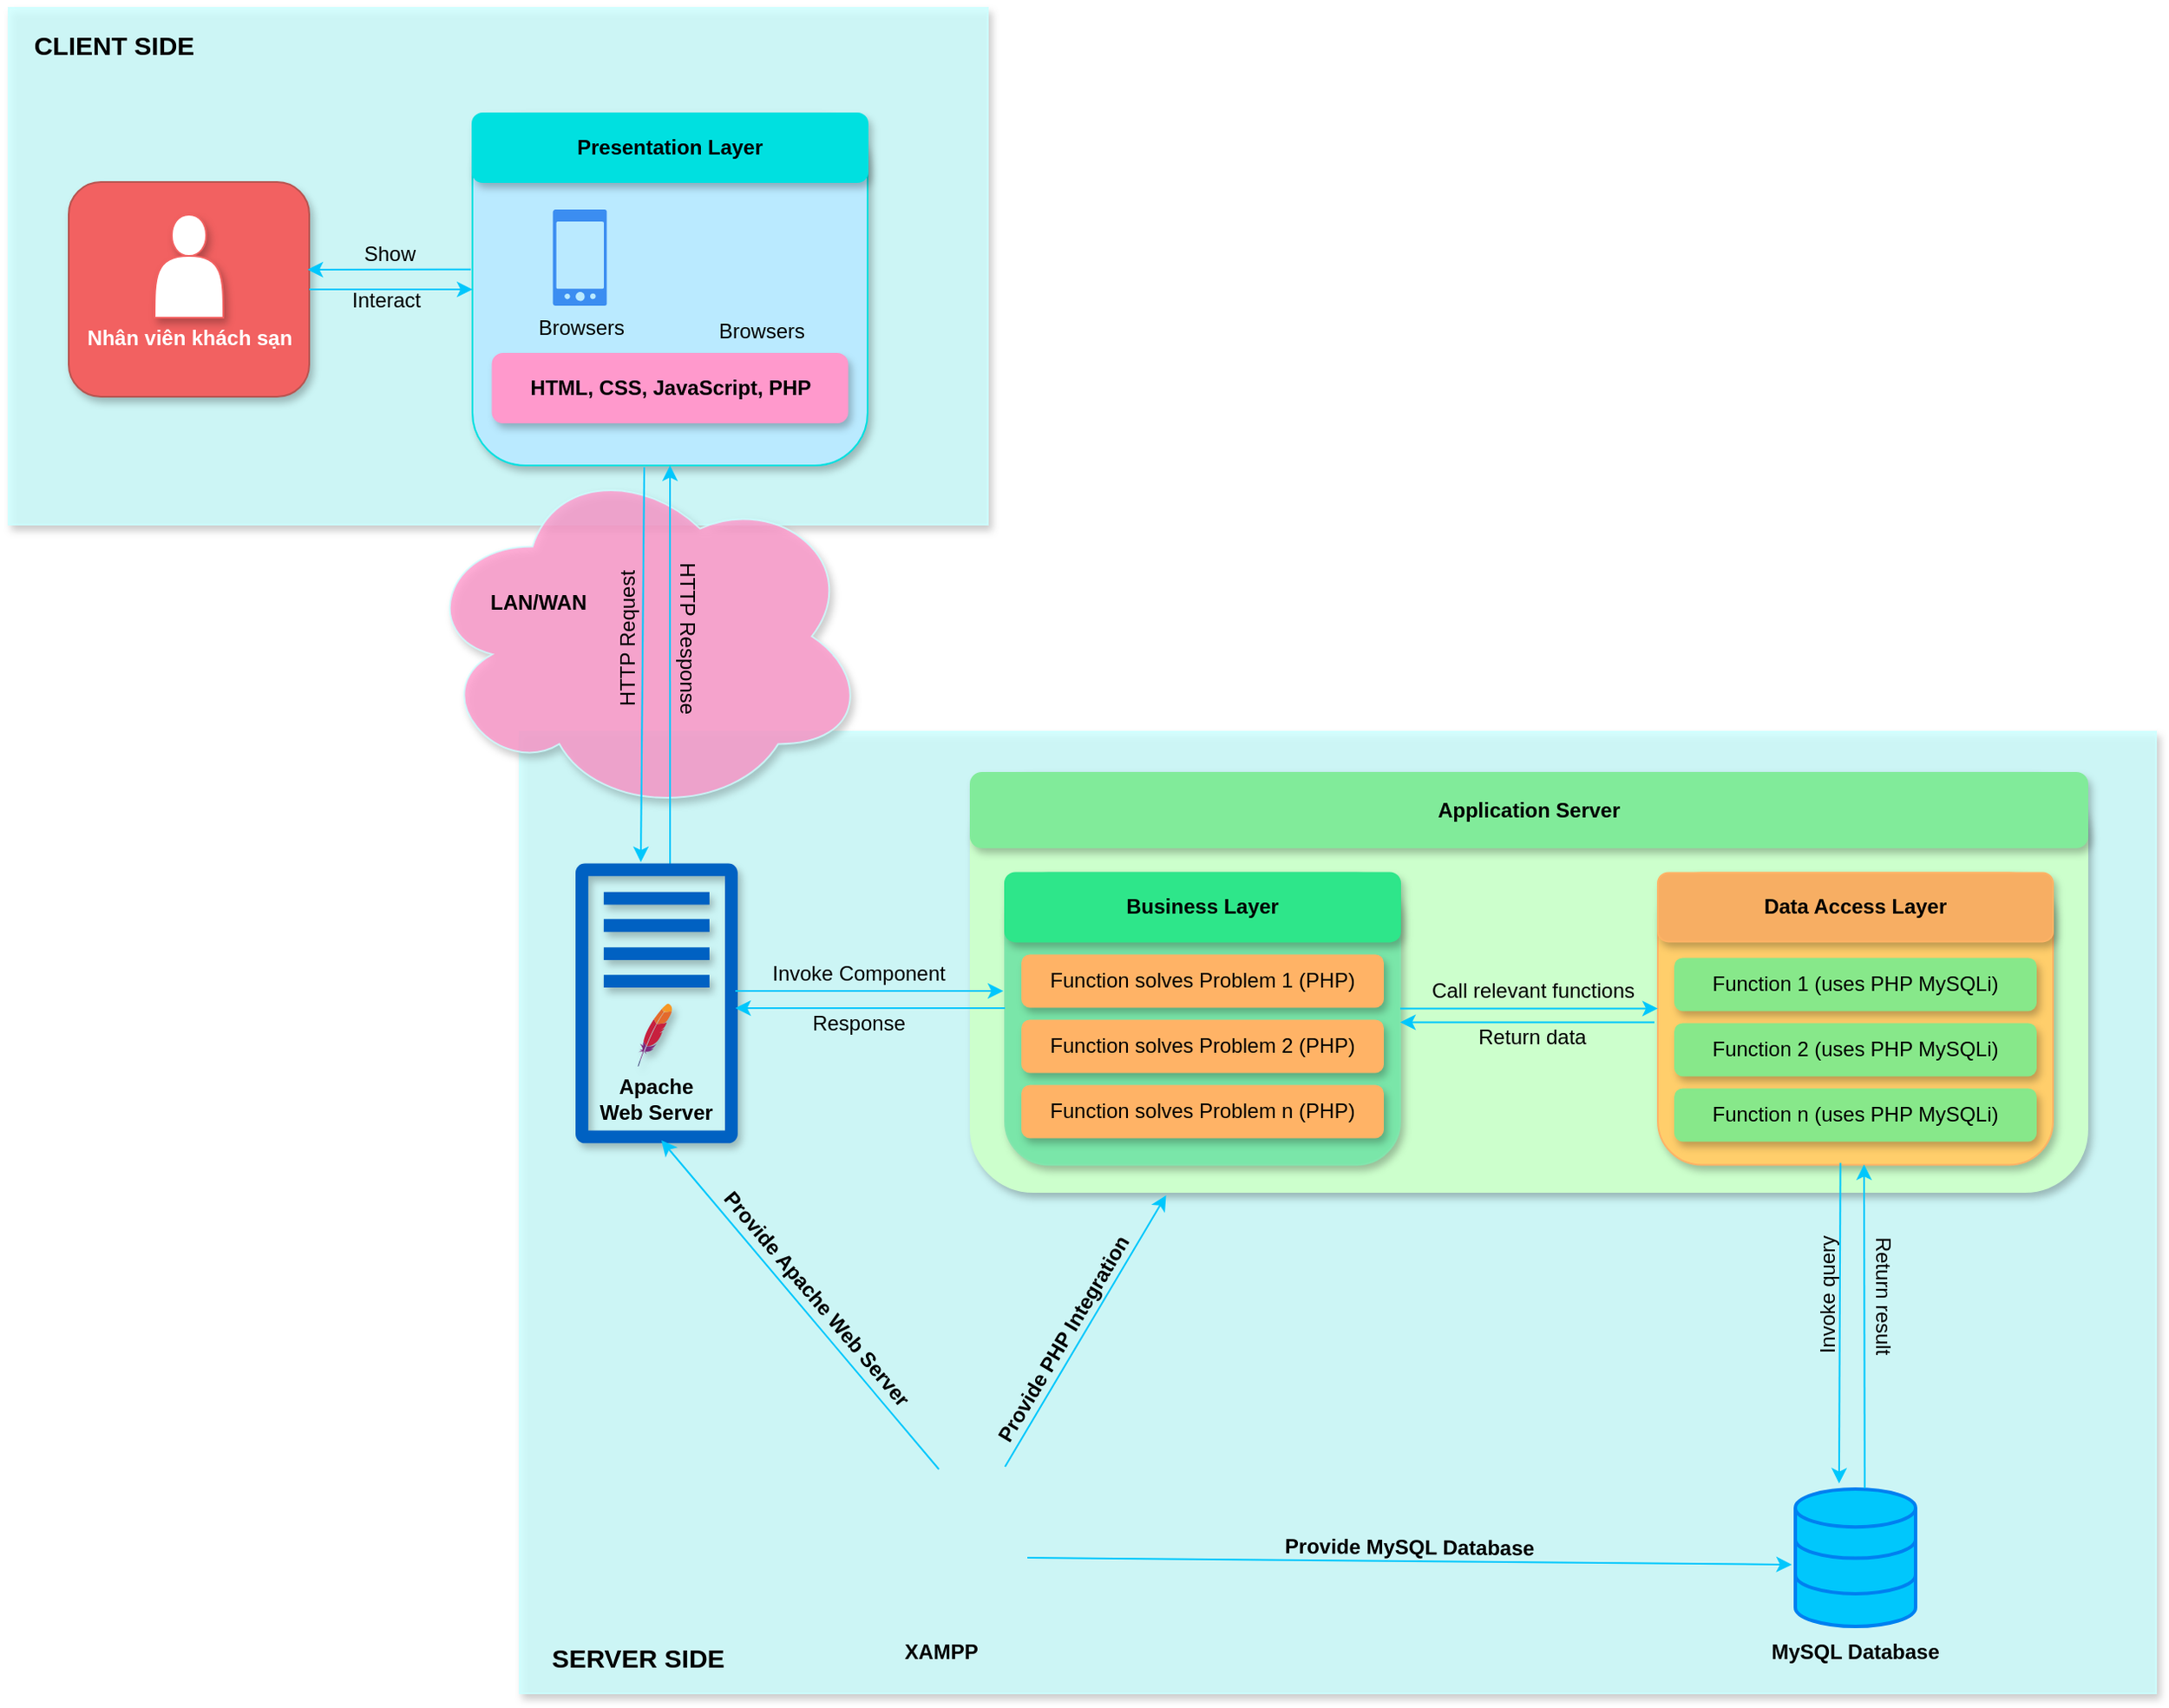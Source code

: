 <mxfile version="20.8.3" type="device"><diagram id="HdwSejOa2n3iNjryJQcV" name="Page-1"><mxGraphModel dx="1750" dy="2077" grid="1" gridSize="10" guides="1" tooltips="1" connect="1" arrows="1" fold="1" page="1" pageScale="1" pageWidth="827" pageHeight="1169" math="0" shadow="0"><root><mxCell id="0"/><mxCell id="1" parent="0"/><mxCell id="mdtAdduW-wJRp95FK6BG-73" value="" style="rounded=0;whiteSpace=wrap;html=1;shadow=1;labelBackgroundColor=none;sketch=0;strokeColor=#CCFFFF;fillColor=#CCFFFF;opacity=80;textOpacity=80;" parent="1" vertex="1"><mxGeometry x="220" y="-181.5" width="570" height="301" as="geometry"/></mxCell><mxCell id="mdtAdduW-wJRp95FK6BG-69" value="" style="rounded=0;whiteSpace=wrap;html=1;shadow=1;sketch=0;strokeColor=#CCFFFF;fillColor=#CCFFFF;opacity=80;" parent="1" vertex="1"><mxGeometry x="517.5" y="240" width="952.5" height="560" as="geometry"/></mxCell><mxCell id="mdtAdduW-wJRp95FK6BG-74" value="" style="ellipse;shape=cloud;whiteSpace=wrap;html=1;shadow=1;labelBackgroundColor=none;sketch=0;strokeColor=#CCFFFF;fillColor=#FF99CC;opacity=80;" parent="1" vertex="1"><mxGeometry x="460" y="80" width="260" height="209" as="geometry"/></mxCell><mxCell id="mdtAdduW-wJRp95FK6BG-52" value="" style="rounded=1;whiteSpace=wrap;html=1;fillColor=#CCFFCC;strokeColor=#CCFFCC;shadow=1;" parent="1" vertex="1"><mxGeometry x="780" y="264" width="650" height="244" as="geometry"/></mxCell><mxCell id="3" value="" style="rounded=1;whiteSpace=wrap;html=1;fillColor=#F26161;strokeColor=#b85450;shadow=1;" parent="1" vertex="1"><mxGeometry x="255" y="-80" width="140" height="125" as="geometry"/></mxCell><mxCell id="4" value="" style="rounded=1;whiteSpace=wrap;html=1;fillColor=#BAEAFF;strokeColor=#00E0E0;shadow=1;" parent="1" vertex="1"><mxGeometry x="490" y="-120" width="230" height="205" as="geometry"/></mxCell><mxCell id="5" value="&lt;b&gt;Presentation Layer&lt;/b&gt;" style="rounded=1;whiteSpace=wrap;html=1;sketch=0;shadow=1;glass=0;fillColor=#00E0E0;strokeColor=#00E0E0;" parent="1" vertex="1"><mxGeometry x="490" y="-120" width="230" height="40" as="geometry"/></mxCell><mxCell id="6" value="" style="shape=image;html=1;verticalAlign=top;verticalLabelPosition=bottom;labelBackgroundColor=#ffffff;imageAspect=0;aspect=fixed;image=https://cdn2.iconfinder.com/data/icons/whcompare-isometric-web-hosting-servers/50/web-browser-on-laptop-128.png;rounded=1;shadow=0;glass=0;sketch=0;" parent="1" vertex="1"><mxGeometry x="622.5" y="-70" width="68" height="68" as="geometry"/></mxCell><mxCell id="7" value="Browsers" style="text;html=1;align=center;verticalAlign=middle;resizable=0;points=[];autosize=1;strokeColor=none;fillColor=none;" parent="1" vertex="1"><mxGeometry x="622.5" y="-8" width="70" height="30" as="geometry"/></mxCell><mxCell id="8" value="" style="sketch=0;html=1;aspect=fixed;strokeColor=none;shadow=0;align=center;verticalAlign=top;fillColor=#3B8DF1;shape=mxgraph.gcp2.phone_android;rounded=1;glass=0;" parent="1" vertex="1"><mxGeometry x="536.82" y="-64" width="31.36" height="56" as="geometry"/></mxCell><mxCell id="9" value="" style="shape=actor;whiteSpace=wrap;html=1;rounded=1;shadow=1;glass=0;sketch=0;strokeColor=#F26161;" parent="1" vertex="1"><mxGeometry x="305" y="-61" width="40" height="60" as="geometry"/></mxCell><mxCell id="10" value="&lt;b&gt;Nhân viên khách sạn&lt;/b&gt;" style="text;html=1;align=center;verticalAlign=middle;resizable=0;points=[];autosize=1;strokeColor=none;fillColor=none;fontColor=#FFFFFF;shadow=1;" parent="1" vertex="1"><mxGeometry x="255" y="-4" width="140" height="30" as="geometry"/></mxCell><mxCell id="11" value="Browsers" style="text;html=1;align=center;verticalAlign=middle;resizable=0;points=[];autosize=1;strokeColor=none;fillColor=none;" parent="1" vertex="1"><mxGeometry x="517.5" y="-10" width="70" height="30" as="geometry"/></mxCell><mxCell id="12" value="" style="endArrow=classic;html=1;rounded=0;strokeColor=#00C7FC;entryX=0;entryY=0.5;entryDx=0;entryDy=0;exitX=1;exitY=0.5;exitDx=0;exitDy=0;" parent="1" source="3" target="4" edge="1"><mxGeometry width="50" height="50" relative="1" as="geometry"><mxPoint x="390" as="sourcePoint"/><mxPoint x="504.0" y="181" as="targetPoint"/></mxGeometry></mxCell><mxCell id="13" value="" style="endArrow=classic;html=1;rounded=0;strokeColor=#00C7FC;exitX=-0.004;exitY=0.443;exitDx=0;exitDy=0;exitPerimeter=0;" parent="1" source="4" edge="1"><mxGeometry width="50" height="50" relative="1" as="geometry"><mxPoint x="502" y="169" as="sourcePoint"/><mxPoint x="394" y="-29" as="targetPoint"/></mxGeometry></mxCell><mxCell id="14" value="" style="rounded=1;whiteSpace=wrap;html=1;shadow=1;glass=0;sketch=0;strokeColor=#81E6AD;fillColor=#7AE6A9;" parent="1" vertex="1"><mxGeometry x="800" y="322.2" width="230" height="170" as="geometry"/></mxCell><mxCell id="15" value="&lt;b&gt;Business Layer&lt;/b&gt;" style="rounded=1;whiteSpace=wrap;html=1;sketch=0;shadow=1;glass=0;fillColor=#2EE68A;strokeColor=#2EE68A;" parent="1" vertex="1"><mxGeometry x="800" y="322.2" width="230" height="40" as="geometry"/></mxCell><mxCell id="16" value="" style="endArrow=classic;html=1;rounded=0;strokeColor=#00C7FC;entryX=0.5;entryY=1;entryDx=0;entryDy=0;exitX=0.583;exitY=0.008;exitDx=0;exitDy=0;exitPerimeter=0;" parent="1" source="mdtAdduW-wJRp95FK6BG-43" target="4" edge="1"><mxGeometry width="50" height="50" relative="1" as="geometry"><mxPoint x="604" y="261" as="sourcePoint"/><mxPoint x="565.68" y="90" as="targetPoint"/></mxGeometry></mxCell><mxCell id="17" value="HTTP Request" style="text;html=1;strokeColor=none;fillColor=none;align=center;verticalAlign=middle;whiteSpace=wrap;rounded=0;rotation=-90;" parent="1" vertex="1"><mxGeometry x="533.5" y="171" width="94" height="30" as="geometry"/></mxCell><mxCell id="18" value="HTTP Response" style="text;html=1;strokeColor=none;fillColor=none;align=center;verticalAlign=middle;whiteSpace=wrap;rounded=0;rotation=90;" parent="1" vertex="1"><mxGeometry x="568.18" y="171" width="94" height="30" as="geometry"/></mxCell><mxCell id="19" value="" style="endArrow=classic;html=1;rounded=0;strokeColor=#00C7FC;" parent="1" edge="1"><mxGeometry width="50" height="50" relative="1" as="geometry"><mxPoint x="590" y="86" as="sourcePoint"/><mxPoint x="588" y="316" as="targetPoint"/></mxGeometry></mxCell><mxCell id="20" value="" style="rounded=1;whiteSpace=wrap;html=1;shadow=1;glass=0;sketch=0;fillColor=#FFCE6B;strokeColor=#FFB366;" parent="1" vertex="1"><mxGeometry x="1180" y="322.2" width="230" height="170" as="geometry"/></mxCell><mxCell id="21" value="&lt;b&gt;Data Access Layer&lt;/b&gt;" style="rounded=1;whiteSpace=wrap;html=1;sketch=0;shadow=1;glass=0;fillColor=#F7AE63;strokeColor=#FFB366;" parent="1" vertex="1"><mxGeometry x="1180" y="322.2" width="230" height="40" as="geometry"/></mxCell><mxCell id="22" value="" style="endArrow=classic;html=1;rounded=0;strokeColor=#00C7FC;" parent="1" edge="1"><mxGeometry width="50" height="50" relative="1" as="geometry"><mxPoint x="1178" y="409.2" as="sourcePoint"/><mxPoint x="1030" y="409.2" as="targetPoint"/></mxGeometry></mxCell><mxCell id="23" value="Call relevant functions" style="text;html=1;strokeColor=none;fillColor=none;align=center;verticalAlign=middle;whiteSpace=wrap;rounded=0;rotation=0;" parent="1" vertex="1"><mxGeometry x="1046.5" y="376.4" width="121" height="30" as="geometry"/></mxCell><mxCell id="24" value="Return data" style="text;html=1;strokeColor=none;fillColor=none;align=center;verticalAlign=middle;whiteSpace=wrap;rounded=0;rotation=0;" parent="1" vertex="1"><mxGeometry x="1071" y="403.2" width="72" height="30" as="geometry"/></mxCell><mxCell id="25" value="" style="endArrow=classic;html=1;rounded=0;strokeColor=#00C7FC;" parent="1" edge="1"><mxGeometry width="50" height="50" relative="1" as="geometry"><mxPoint x="1030" y="401.2" as="sourcePoint"/><mxPoint x="1180.0" y="401.2" as="targetPoint"/></mxGeometry></mxCell><mxCell id="26" value="" style="html=1;verticalLabelPosition=bottom;align=center;labelBackgroundColor=#ffffff;verticalAlign=top;strokeWidth=2;strokeColor=#0080F0;shadow=0;dashed=0;shape=mxgraph.ios7.icons.data;fillColor=#00C7FC;" parent="1" vertex="1"><mxGeometry x="1260" y="681.0" width="70" height="80" as="geometry"/></mxCell><mxCell id="27" value="&lt;b&gt;MySQL Database&lt;/b&gt;" style="text;html=1;strokeColor=none;fillColor=none;align=center;verticalAlign=middle;whiteSpace=wrap;rounded=0;" parent="1" vertex="1"><mxGeometry x="1245" y="761.0" width="100" height="30" as="geometry"/></mxCell><mxCell id="28" value="" style="endArrow=classic;html=1;rounded=0;strokeColor=#00C7FC;exitX=0.462;exitY=0.994;exitDx=0;exitDy=0;exitPerimeter=0;entryX=0.364;entryY=-0.04;entryDx=0;entryDy=0;entryPerimeter=0;" parent="1" source="20" target="26" edge="1"><mxGeometry width="50" height="50" relative="1" as="geometry"><mxPoint x="130" y="497.81" as="sourcePoint"/><mxPoint x="216" y="583.4" as="targetPoint"/></mxGeometry></mxCell><mxCell id="29" value="" style="endArrow=classic;html=1;rounded=0;strokeColor=#00C7FC;exitX=0.577;exitY=-0.007;exitDx=0;exitDy=0;exitPerimeter=0;" parent="1" source="26" edge="1"><mxGeometry width="50" height="50" relative="1" as="geometry"><mxPoint x="1301.5" y="550.2" as="sourcePoint"/><mxPoint x="1300" y="492" as="targetPoint"/></mxGeometry></mxCell><mxCell id="30" value="Invoke query" style="text;html=1;strokeColor=none;fillColor=none;align=center;verticalAlign=middle;whiteSpace=wrap;rounded=0;rotation=-90;" parent="1" vertex="1"><mxGeometry x="1241.5" y="553.2" width="75" height="30" as="geometry"/></mxCell><mxCell id="31" value="Return result" style="text;html=1;strokeColor=none;fillColor=none;align=center;verticalAlign=middle;whiteSpace=wrap;rounded=0;rotation=90;" parent="1" vertex="1"><mxGeometry x="1273.5" y="553.2" width="75" height="30" as="geometry"/></mxCell><mxCell id="32" value="Function 1 (uses PHP MySQLi)" style="whiteSpace=wrap;html=1;rounded=1;shadow=1;glass=0;sketch=0;rotation=0;fillColor=#87E88A;strokeColor=#87E88A;" parent="1" vertex="1"><mxGeometry x="1190" y="372.2" width="210" height="30" as="geometry"/></mxCell><mxCell id="33" value="Function 2 (uses PHP MySQLi)" style="whiteSpace=wrap;html=1;rounded=1;shadow=1;glass=0;sketch=0;rotation=0;fillColor=#87E88A;strokeColor=#87E88A;" parent="1" vertex="1"><mxGeometry x="1190" y="410.2" width="210" height="30" as="geometry"/></mxCell><mxCell id="34" value="Function n (uses PHP MySQLi)" style="whiteSpace=wrap;html=1;rounded=1;shadow=1;glass=0;sketch=0;rotation=0;fillColor=#87E88A;strokeColor=#87E88A;" parent="1" vertex="1"><mxGeometry x="1190" y="448.2" width="210" height="30" as="geometry"/></mxCell><mxCell id="35" value="Function solves Problem 1 (PHP)" style="whiteSpace=wrap;html=1;rounded=1;shadow=1;glass=0;sketch=0;rotation=0;fillColor=#FFB366;strokeColor=#FFB366;" parent="1" vertex="1"><mxGeometry x="810" y="370.2" width="210" height="30" as="geometry"/></mxCell><mxCell id="36" value="Function solves Problem 2 (PHP)" style="whiteSpace=wrap;html=1;rounded=1;shadow=1;glass=0;sketch=0;rotation=0;fillColor=#FFB366;strokeColor=#FFB366;" parent="1" vertex="1"><mxGeometry x="810" y="408.2" width="210" height="30" as="geometry"/></mxCell><mxCell id="37" value="Function solves Problem n (PHP)" style="whiteSpace=wrap;html=1;rounded=1;shadow=1;glass=0;sketch=0;rotation=0;strokeColor=#FFB366;fillColor=#FFB366;" parent="1" vertex="1"><mxGeometry x="810" y="446.2" width="210" height="30" as="geometry"/></mxCell><mxCell id="39" value="&lt;b&gt;HTML, CSS, JavaScript, PHP&lt;/b&gt;" style="rounded=1;whiteSpace=wrap;html=1;shadow=1;glass=0;sketch=0;fillColor=#FF99CC;strokeColor=#FF99CC;" parent="1" vertex="1"><mxGeometry x="501.75" y="20" width="206.5" height="40" as="geometry"/></mxCell><mxCell id="40" value="Interact" style="text;html=1;strokeColor=none;fillColor=none;align=center;verticalAlign=middle;whiteSpace=wrap;rounded=0;rotation=0;" parent="1" vertex="1"><mxGeometry x="404" y="-26" width="72" height="30" as="geometry"/></mxCell><mxCell id="41" value="Show" style="text;html=1;strokeColor=none;fillColor=none;align=center;verticalAlign=middle;whiteSpace=wrap;rounded=0;rotation=0;" parent="1" vertex="1"><mxGeometry x="406" y="-53" width="72" height="30" as="geometry"/></mxCell><mxCell id="mdtAdduW-wJRp95FK6BG-41" value="" style="dashed=0;outlineConnect=0;html=1;align=center;labelPosition=center;verticalLabelPosition=bottom;verticalAlign=top;shape=mxgraph.weblogos.apache;shadow=1;" parent="1" vertex="1"><mxGeometry x="586.2" y="398.4" width="20" height="36.6" as="geometry"/></mxCell><mxCell id="mdtAdduW-wJRp95FK6BG-43" value="" style="sketch=0;outlineConnect=0;fontColor=#232F3E;gradientColor=none;fillColor=#0061C2;strokeColor=none;dashed=0;verticalLabelPosition=bottom;verticalAlign=top;align=center;html=1;fontSize=12;fontStyle=0;aspect=fixed;pointerEvents=1;shape=mxgraph.aws4.traditional_server;shadow=1;" parent="1" vertex="1"><mxGeometry x="550" y="316.4" width="94.39" height="163.6" as="geometry"/></mxCell><mxCell id="mdtAdduW-wJRp95FK6BG-44" value="&lt;b&gt;Apache&lt;br&gt;Web Server&lt;/b&gt;" style="text;html=1;strokeColor=none;fillColor=none;align=center;verticalAlign=middle;whiteSpace=wrap;rounded=0;rotation=0;shadow=1;" parent="1" vertex="1"><mxGeometry x="558.97" y="446" width="76.45" height="16.4" as="geometry"/></mxCell><mxCell id="mdtAdduW-wJRp95FK6BG-45" value="" style="shape=image;html=1;verticalAlign=top;verticalLabelPosition=bottom;labelBackgroundColor=#ffffff;imageAspect=0;aspect=fixed;image=https://cdn2.iconfinder.com/data/icons/pack1-baco-flurry-icons-style/128/XAMPP.png;fillColor=#0061C2;" parent="1" vertex="1"><mxGeometry x="710.0" y="669.5" width="103" height="103" as="geometry"/></mxCell><mxCell id="mdtAdduW-wJRp95FK6BG-48" value="" style="endArrow=classic;html=1;rounded=0;strokeColor=#00C7FC;" parent="1" edge="1"><mxGeometry width="50" height="50" relative="1" as="geometry"><mxPoint x="800" y="401" as="sourcePoint"/><mxPoint x="643" y="401" as="targetPoint"/></mxGeometry></mxCell><mxCell id="mdtAdduW-wJRp95FK6BG-49" value="" style="endArrow=classic;html=1;rounded=0;strokeColor=#00C7FC;" parent="1" edge="1"><mxGeometry width="50" height="50" relative="1" as="geometry"><mxPoint x="643" y="391" as="sourcePoint"/><mxPoint x="799" y="391" as="targetPoint"/></mxGeometry></mxCell><mxCell id="mdtAdduW-wJRp95FK6BG-50" value="Invoke Component" style="text;html=1;strokeColor=none;fillColor=none;align=center;verticalAlign=middle;whiteSpace=wrap;rounded=0;" parent="1" vertex="1"><mxGeometry x="660" y="366.4" width="110" height="30" as="geometry"/></mxCell><mxCell id="mdtAdduW-wJRp95FK6BG-51" value="Response" style="text;html=1;strokeColor=none;fillColor=none;align=center;verticalAlign=middle;whiteSpace=wrap;rounded=0;" parent="1" vertex="1"><mxGeometry x="665" y="395" width="100" height="30" as="geometry"/></mxCell><mxCell id="mdtAdduW-wJRp95FK6BG-54" value="&lt;b&gt;Application Server&lt;/b&gt;" style="rounded=1;whiteSpace=wrap;html=1;fillColor=#81EB9A;strokeColor=#81EB9A;shadow=1;" parent="1" vertex="1"><mxGeometry x="780" y="264" width="650" height="43.43" as="geometry"/></mxCell><mxCell id="mdtAdduW-wJRp95FK6BG-55" value="" style="shape=image;html=1;verticalAlign=top;verticalLabelPosition=bottom;labelBackgroundColor=#ffffff;imageAspect=0;aspect=fixed;image=https://cdn4.iconfinder.com/data/icons/scripting-and-programming-languages/512/php-128.png;shadow=1;strokeColor=#81EB9A;fillColor=#81EB9A;" parent="1" vertex="1"><mxGeometry x="991.53" y="260.23" width="54.97" height="54.97" as="geometry"/></mxCell><mxCell id="mdtAdduW-wJRp95FK6BG-59" value="&lt;b&gt;XAMPP&lt;/b&gt;" style="text;html=1;strokeColor=none;fillColor=none;align=center;verticalAlign=middle;whiteSpace=wrap;rounded=0;" parent="1" vertex="1"><mxGeometry x="713" y="761.0" width="100" height="30" as="geometry"/></mxCell><mxCell id="mdtAdduW-wJRp95FK6BG-60" value="" style="endArrow=classic;html=1;rounded=0;strokeColor=#00C7FC;exitX=0.5;exitY=0;exitDx=0;exitDy=0;" parent="1" source="mdtAdduW-wJRp95FK6BG-45" edge="1"><mxGeometry width="50" height="50" relative="1" as="geometry"><mxPoint x="550" y="658" as="sourcePoint"/><mxPoint x="600" y="478" as="targetPoint"/></mxGeometry></mxCell><mxCell id="mdtAdduW-wJRp95FK6BG-62" value="" style="endArrow=classic;html=1;rounded=0;strokeColor=#00C7FC;entryX=-0.029;entryY=0.55;entryDx=0;entryDy=0;entryPerimeter=0;exitX=1;exitY=0.5;exitDx=0;exitDy=0;" parent="1" source="mdtAdduW-wJRp95FK6BG-45" target="26" edge="1"><mxGeometry width="50" height="50" relative="1" as="geometry"><mxPoint x="827" y="758" as="sourcePoint"/><mxPoint x="877" y="708" as="targetPoint"/></mxGeometry></mxCell><mxCell id="mdtAdduW-wJRp95FK6BG-64" value="" style="endArrow=classic;html=1;rounded=0;strokeColor=#00C7FC;entryX=0.175;entryY=1.008;entryDx=0;entryDy=0;entryPerimeter=0;" parent="1" target="mdtAdduW-wJRp95FK6BG-52" edge="1"><mxGeometry width="50" height="50" relative="1" as="geometry"><mxPoint x="800" y="668" as="sourcePoint"/><mxPoint x="930" y="658" as="targetPoint"/></mxGeometry></mxCell><mxCell id="mdtAdduW-wJRp95FK6BG-70" value="&lt;b style=&quot;&quot;&gt;Provide MySQL Database&lt;/b&gt;" style="text;html=1;align=center;verticalAlign=middle;resizable=0;points=[];autosize=1;strokeColor=none;fillColor=none;labelBackgroundColor=none;rotation=0.5;" parent="1" vertex="1"><mxGeometry x="950" y="700" width="170" height="30" as="geometry"/></mxCell><mxCell id="mdtAdduW-wJRp95FK6BG-71" value="&lt;b style=&quot;&quot;&gt;Provide PHP Integration&lt;/b&gt;" style="text;html=1;align=center;verticalAlign=middle;resizable=0;points=[];autosize=1;strokeColor=none;fillColor=none;labelBackgroundColor=none;rotation=-59.2;" parent="1" vertex="1"><mxGeometry x="754" y="579" width="160" height="30" as="geometry"/></mxCell><mxCell id="mdtAdduW-wJRp95FK6BG-72" value="&lt;b style=&quot;&quot;&gt;Provide Apache Web Server&lt;/b&gt;" style="text;html=1;align=center;verticalAlign=middle;resizable=0;points=[];autosize=1;strokeColor=none;fillColor=none;labelBackgroundColor=none;rotation=49.7;" parent="1" vertex="1"><mxGeometry x="600" y="555" width="180" height="30" as="geometry"/></mxCell><mxCell id="mdtAdduW-wJRp95FK6BG-75" value="&lt;b&gt;LAN/WAN&lt;/b&gt;" style="text;html=1;align=center;verticalAlign=middle;resizable=0;points=[];autosize=1;strokeColor=none;fillColor=none;rotation=0;" parent="1" vertex="1"><mxGeometry x="488.18" y="150" width="80" height="30" as="geometry"/></mxCell><mxCell id="mdtAdduW-wJRp95FK6BG-76" value="&lt;b&gt;&lt;font style=&quot;font-size: 15px;&quot;&gt;CLIENT SIDE&lt;/font&gt;&lt;/b&gt;" style="text;html=1;align=center;verticalAlign=middle;resizable=0;points=[];autosize=1;strokeColor=none;fillColor=none;" parent="1" vertex="1"><mxGeometry x="226" y="-175" width="110" height="30" as="geometry"/></mxCell><mxCell id="mdtAdduW-wJRp95FK6BG-77" value="&lt;b&gt;&lt;font style=&quot;font-size: 15px;&quot;&gt;SERVER SIDE&lt;/font&gt;&lt;/b&gt;" style="text;html=1;align=center;verticalAlign=middle;resizable=0;points=[];autosize=1;strokeColor=none;fillColor=none;" parent="1" vertex="1"><mxGeometry x="526" y="764" width="120" height="30" as="geometry"/></mxCell></root></mxGraphModel></diagram></mxfile>